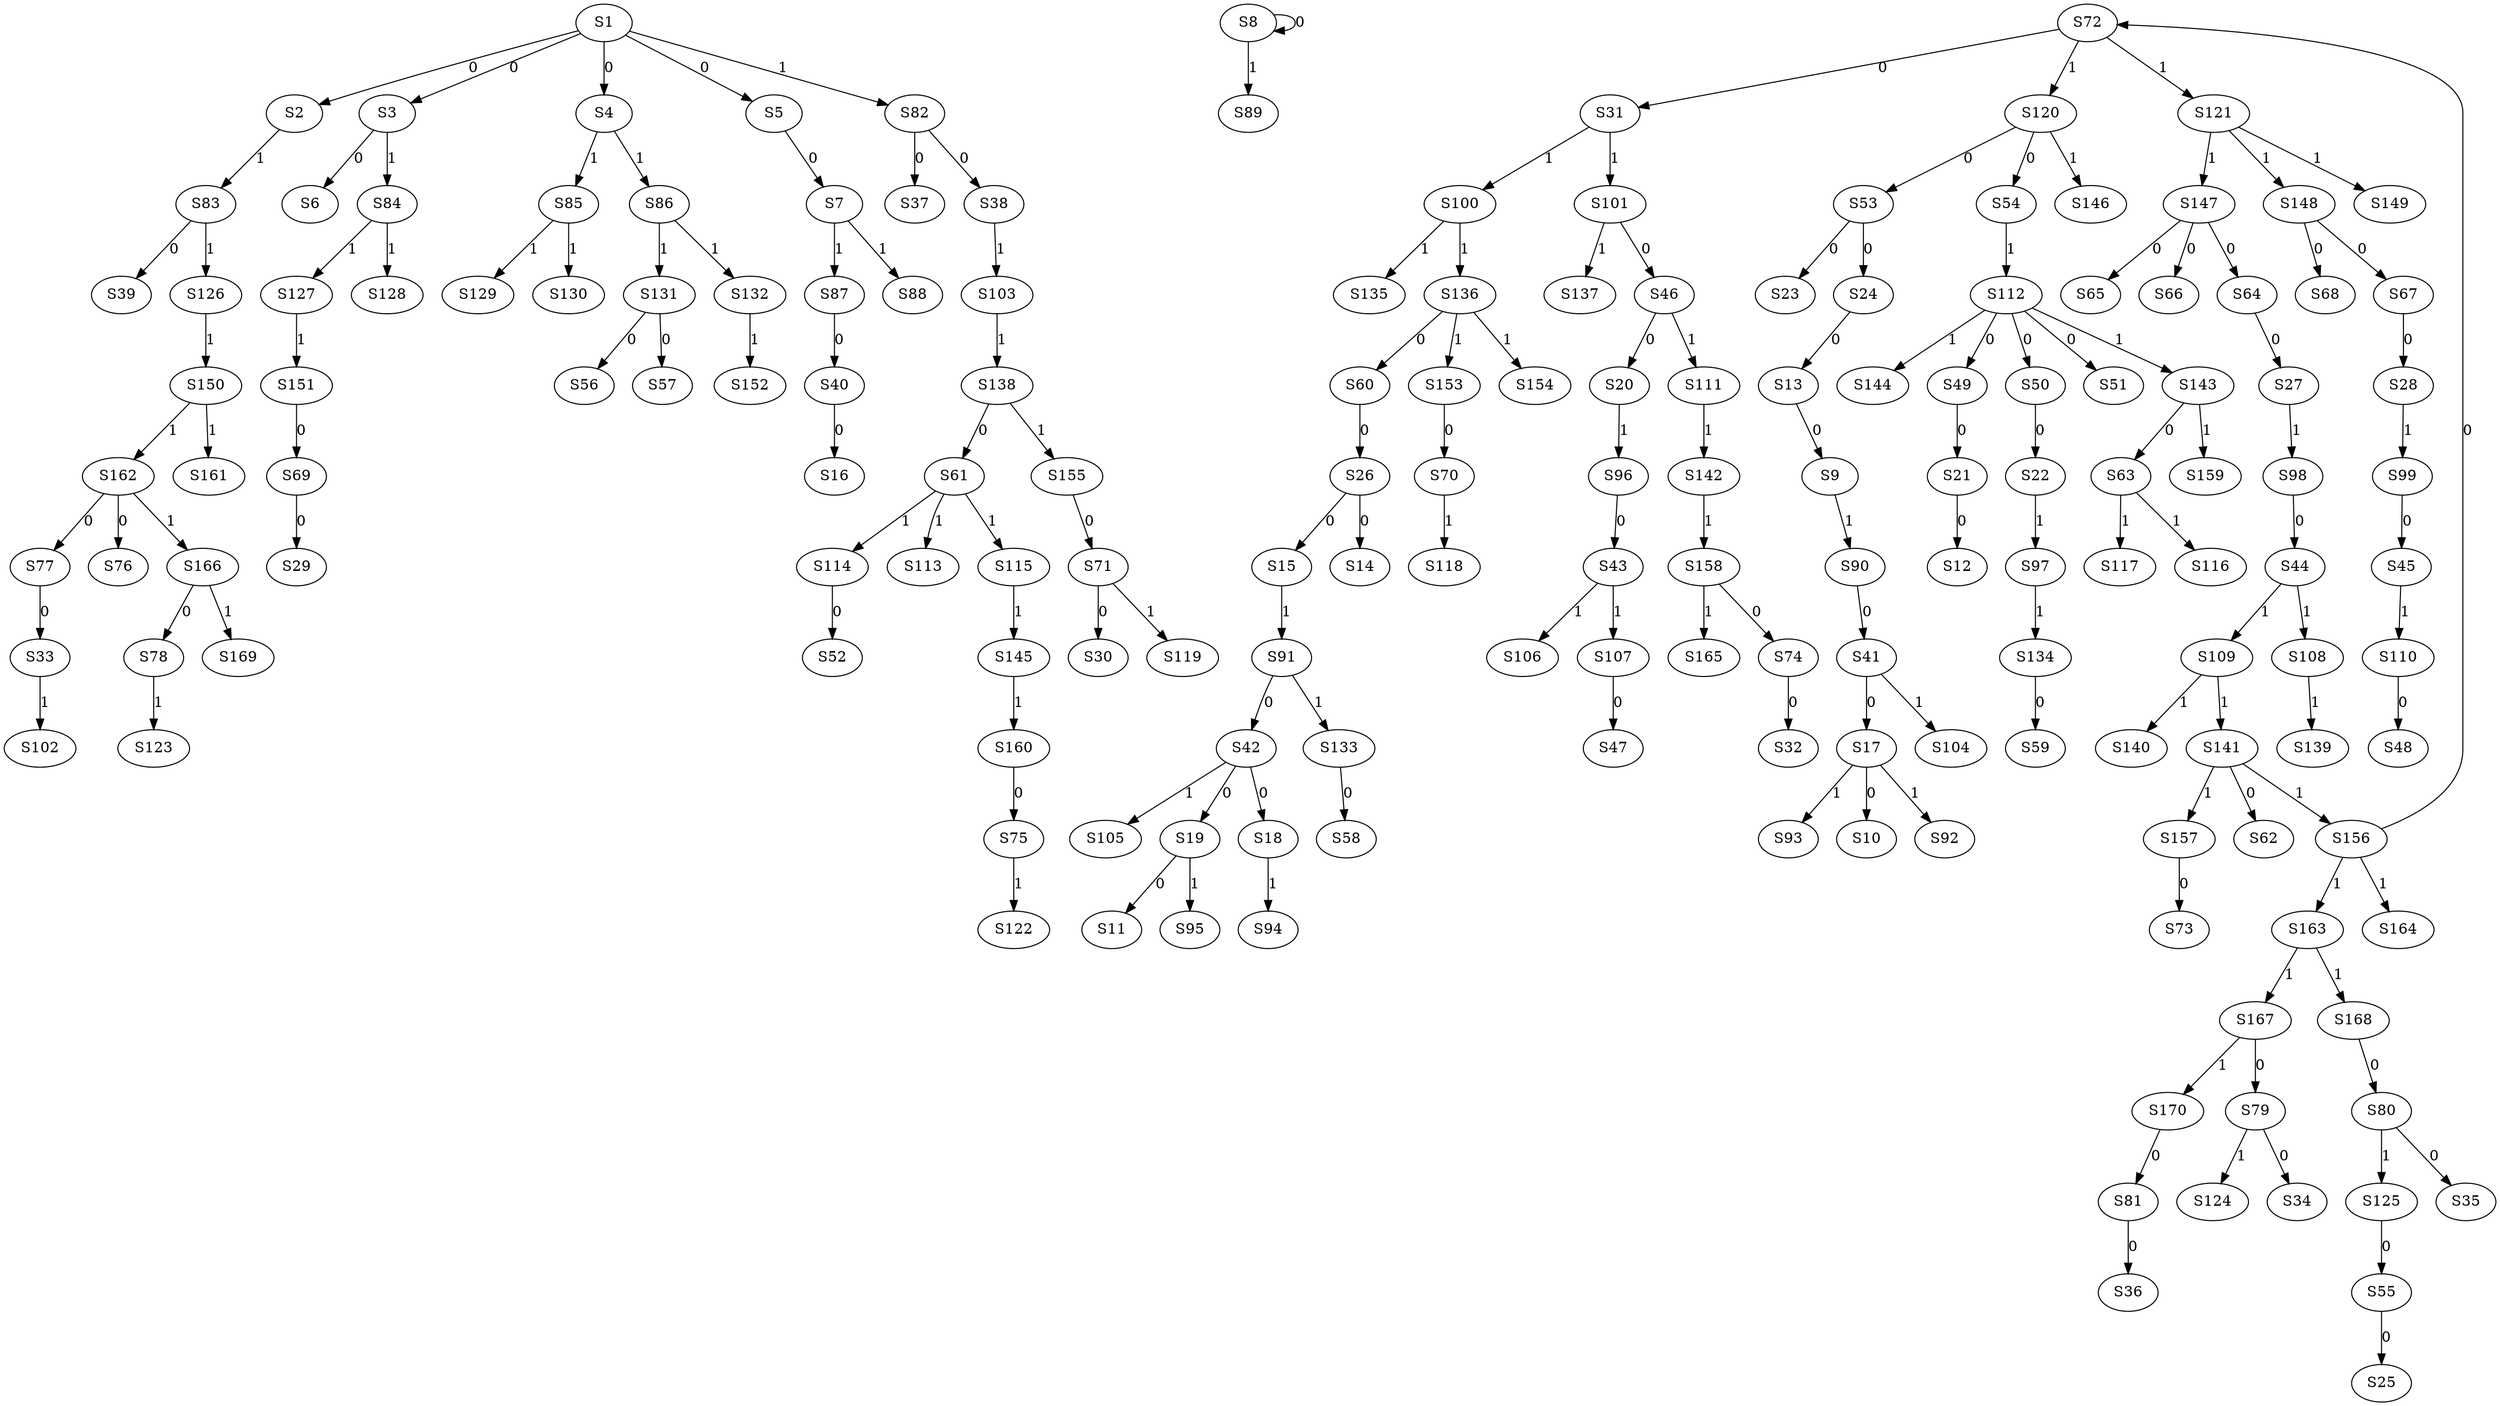 strict digraph {
	S1 -> S2 [ label = 0 ];
	S1 -> S3 [ label = 0 ];
	S1 -> S4 [ label = 0 ];
	S1 -> S5 [ label = 0 ];
	S3 -> S6 [ label = 0 ];
	S5 -> S7 [ label = 0 ];
	S8 -> S8 [ label = 0 ];
	S13 -> S9 [ label = 0 ];
	S17 -> S10 [ label = 0 ];
	S19 -> S11 [ label = 0 ];
	S21 -> S12 [ label = 0 ];
	S24 -> S13 [ label = 0 ];
	S26 -> S14 [ label = 0 ];
	S26 -> S15 [ label = 0 ];
	S40 -> S16 [ label = 0 ];
	S41 -> S17 [ label = 0 ];
	S42 -> S18 [ label = 0 ];
	S42 -> S19 [ label = 0 ];
	S46 -> S20 [ label = 0 ];
	S49 -> S21 [ label = 0 ];
	S50 -> S22 [ label = 0 ];
	S53 -> S23 [ label = 0 ];
	S53 -> S24 [ label = 0 ];
	S55 -> S25 [ label = 0 ];
	S60 -> S26 [ label = 0 ];
	S64 -> S27 [ label = 0 ];
	S67 -> S28 [ label = 0 ];
	S69 -> S29 [ label = 0 ];
	S71 -> S30 [ label = 0 ];
	S72 -> S31 [ label = 0 ];
	S74 -> S32 [ label = 0 ];
	S77 -> S33 [ label = 0 ];
	S79 -> S34 [ label = 0 ];
	S80 -> S35 [ label = 0 ];
	S81 -> S36 [ label = 0 ];
	S82 -> S37 [ label = 0 ];
	S82 -> S38 [ label = 0 ];
	S83 -> S39 [ label = 0 ];
	S87 -> S40 [ label = 0 ];
	S90 -> S41 [ label = 0 ];
	S91 -> S42 [ label = 0 ];
	S96 -> S43 [ label = 0 ];
	S98 -> S44 [ label = 0 ];
	S99 -> S45 [ label = 0 ];
	S101 -> S46 [ label = 0 ];
	S107 -> S47 [ label = 0 ];
	S110 -> S48 [ label = 0 ];
	S112 -> S49 [ label = 0 ];
	S112 -> S50 [ label = 0 ];
	S112 -> S51 [ label = 0 ];
	S114 -> S52 [ label = 0 ];
	S120 -> S53 [ label = 0 ];
	S120 -> S54 [ label = 0 ];
	S125 -> S55 [ label = 0 ];
	S131 -> S56 [ label = 0 ];
	S131 -> S57 [ label = 0 ];
	S133 -> S58 [ label = 0 ];
	S134 -> S59 [ label = 0 ];
	S136 -> S60 [ label = 0 ];
	S138 -> S61 [ label = 0 ];
	S141 -> S62 [ label = 0 ];
	S143 -> S63 [ label = 0 ];
	S147 -> S64 [ label = 0 ];
	S147 -> S65 [ label = 0 ];
	S147 -> S66 [ label = 0 ];
	S148 -> S67 [ label = 0 ];
	S148 -> S68 [ label = 0 ];
	S151 -> S69 [ label = 0 ];
	S153 -> S70 [ label = 0 ];
	S155 -> S71 [ label = 0 ];
	S156 -> S72 [ label = 0 ];
	S157 -> S73 [ label = 0 ];
	S158 -> S74 [ label = 0 ];
	S160 -> S75 [ label = 0 ];
	S162 -> S76 [ label = 0 ];
	S162 -> S77 [ label = 0 ];
	S166 -> S78 [ label = 0 ];
	S167 -> S79 [ label = 0 ];
	S168 -> S80 [ label = 0 ];
	S170 -> S81 [ label = 0 ];
	S1 -> S82 [ label = 1 ];
	S2 -> S83 [ label = 1 ];
	S3 -> S84 [ label = 1 ];
	S4 -> S85 [ label = 1 ];
	S4 -> S86 [ label = 1 ];
	S7 -> S87 [ label = 1 ];
	S7 -> S88 [ label = 1 ];
	S8 -> S89 [ label = 1 ];
	S9 -> S90 [ label = 1 ];
	S15 -> S91 [ label = 1 ];
	S17 -> S92 [ label = 1 ];
	S17 -> S93 [ label = 1 ];
	S18 -> S94 [ label = 1 ];
	S19 -> S95 [ label = 1 ];
	S20 -> S96 [ label = 1 ];
	S22 -> S97 [ label = 1 ];
	S27 -> S98 [ label = 1 ];
	S28 -> S99 [ label = 1 ];
	S31 -> S100 [ label = 1 ];
	S31 -> S101 [ label = 1 ];
	S33 -> S102 [ label = 1 ];
	S38 -> S103 [ label = 1 ];
	S41 -> S104 [ label = 1 ];
	S42 -> S105 [ label = 1 ];
	S43 -> S106 [ label = 1 ];
	S43 -> S107 [ label = 1 ];
	S44 -> S108 [ label = 1 ];
	S44 -> S109 [ label = 1 ];
	S45 -> S110 [ label = 1 ];
	S46 -> S111 [ label = 1 ];
	S54 -> S112 [ label = 1 ];
	S61 -> S113 [ label = 1 ];
	S61 -> S114 [ label = 1 ];
	S61 -> S115 [ label = 1 ];
	S63 -> S116 [ label = 1 ];
	S63 -> S117 [ label = 1 ];
	S70 -> S118 [ label = 1 ];
	S71 -> S119 [ label = 1 ];
	S72 -> S120 [ label = 1 ];
	S72 -> S121 [ label = 1 ];
	S75 -> S122 [ label = 1 ];
	S78 -> S123 [ label = 1 ];
	S79 -> S124 [ label = 1 ];
	S80 -> S125 [ label = 1 ];
	S83 -> S126 [ label = 1 ];
	S84 -> S127 [ label = 1 ];
	S84 -> S128 [ label = 1 ];
	S85 -> S129 [ label = 1 ];
	S85 -> S130 [ label = 1 ];
	S86 -> S131 [ label = 1 ];
	S86 -> S132 [ label = 1 ];
	S91 -> S133 [ label = 1 ];
	S97 -> S134 [ label = 1 ];
	S100 -> S135 [ label = 1 ];
	S100 -> S136 [ label = 1 ];
	S101 -> S137 [ label = 1 ];
	S103 -> S138 [ label = 1 ];
	S108 -> S139 [ label = 1 ];
	S109 -> S140 [ label = 1 ];
	S109 -> S141 [ label = 1 ];
	S111 -> S142 [ label = 1 ];
	S112 -> S143 [ label = 1 ];
	S112 -> S144 [ label = 1 ];
	S115 -> S145 [ label = 1 ];
	S120 -> S146 [ label = 1 ];
	S121 -> S147 [ label = 1 ];
	S121 -> S148 [ label = 1 ];
	S121 -> S149 [ label = 1 ];
	S126 -> S150 [ label = 1 ];
	S127 -> S151 [ label = 1 ];
	S132 -> S152 [ label = 1 ];
	S136 -> S153 [ label = 1 ];
	S136 -> S154 [ label = 1 ];
	S138 -> S155 [ label = 1 ];
	S141 -> S156 [ label = 1 ];
	S141 -> S157 [ label = 1 ];
	S142 -> S158 [ label = 1 ];
	S143 -> S159 [ label = 1 ];
	S145 -> S160 [ label = 1 ];
	S150 -> S161 [ label = 1 ];
	S150 -> S162 [ label = 1 ];
	S156 -> S163 [ label = 1 ];
	S156 -> S164 [ label = 1 ];
	S158 -> S165 [ label = 1 ];
	S162 -> S166 [ label = 1 ];
	S163 -> S167 [ label = 1 ];
	S163 -> S168 [ label = 1 ];
	S166 -> S169 [ label = 1 ];
	S167 -> S170 [ label = 1 ];
}